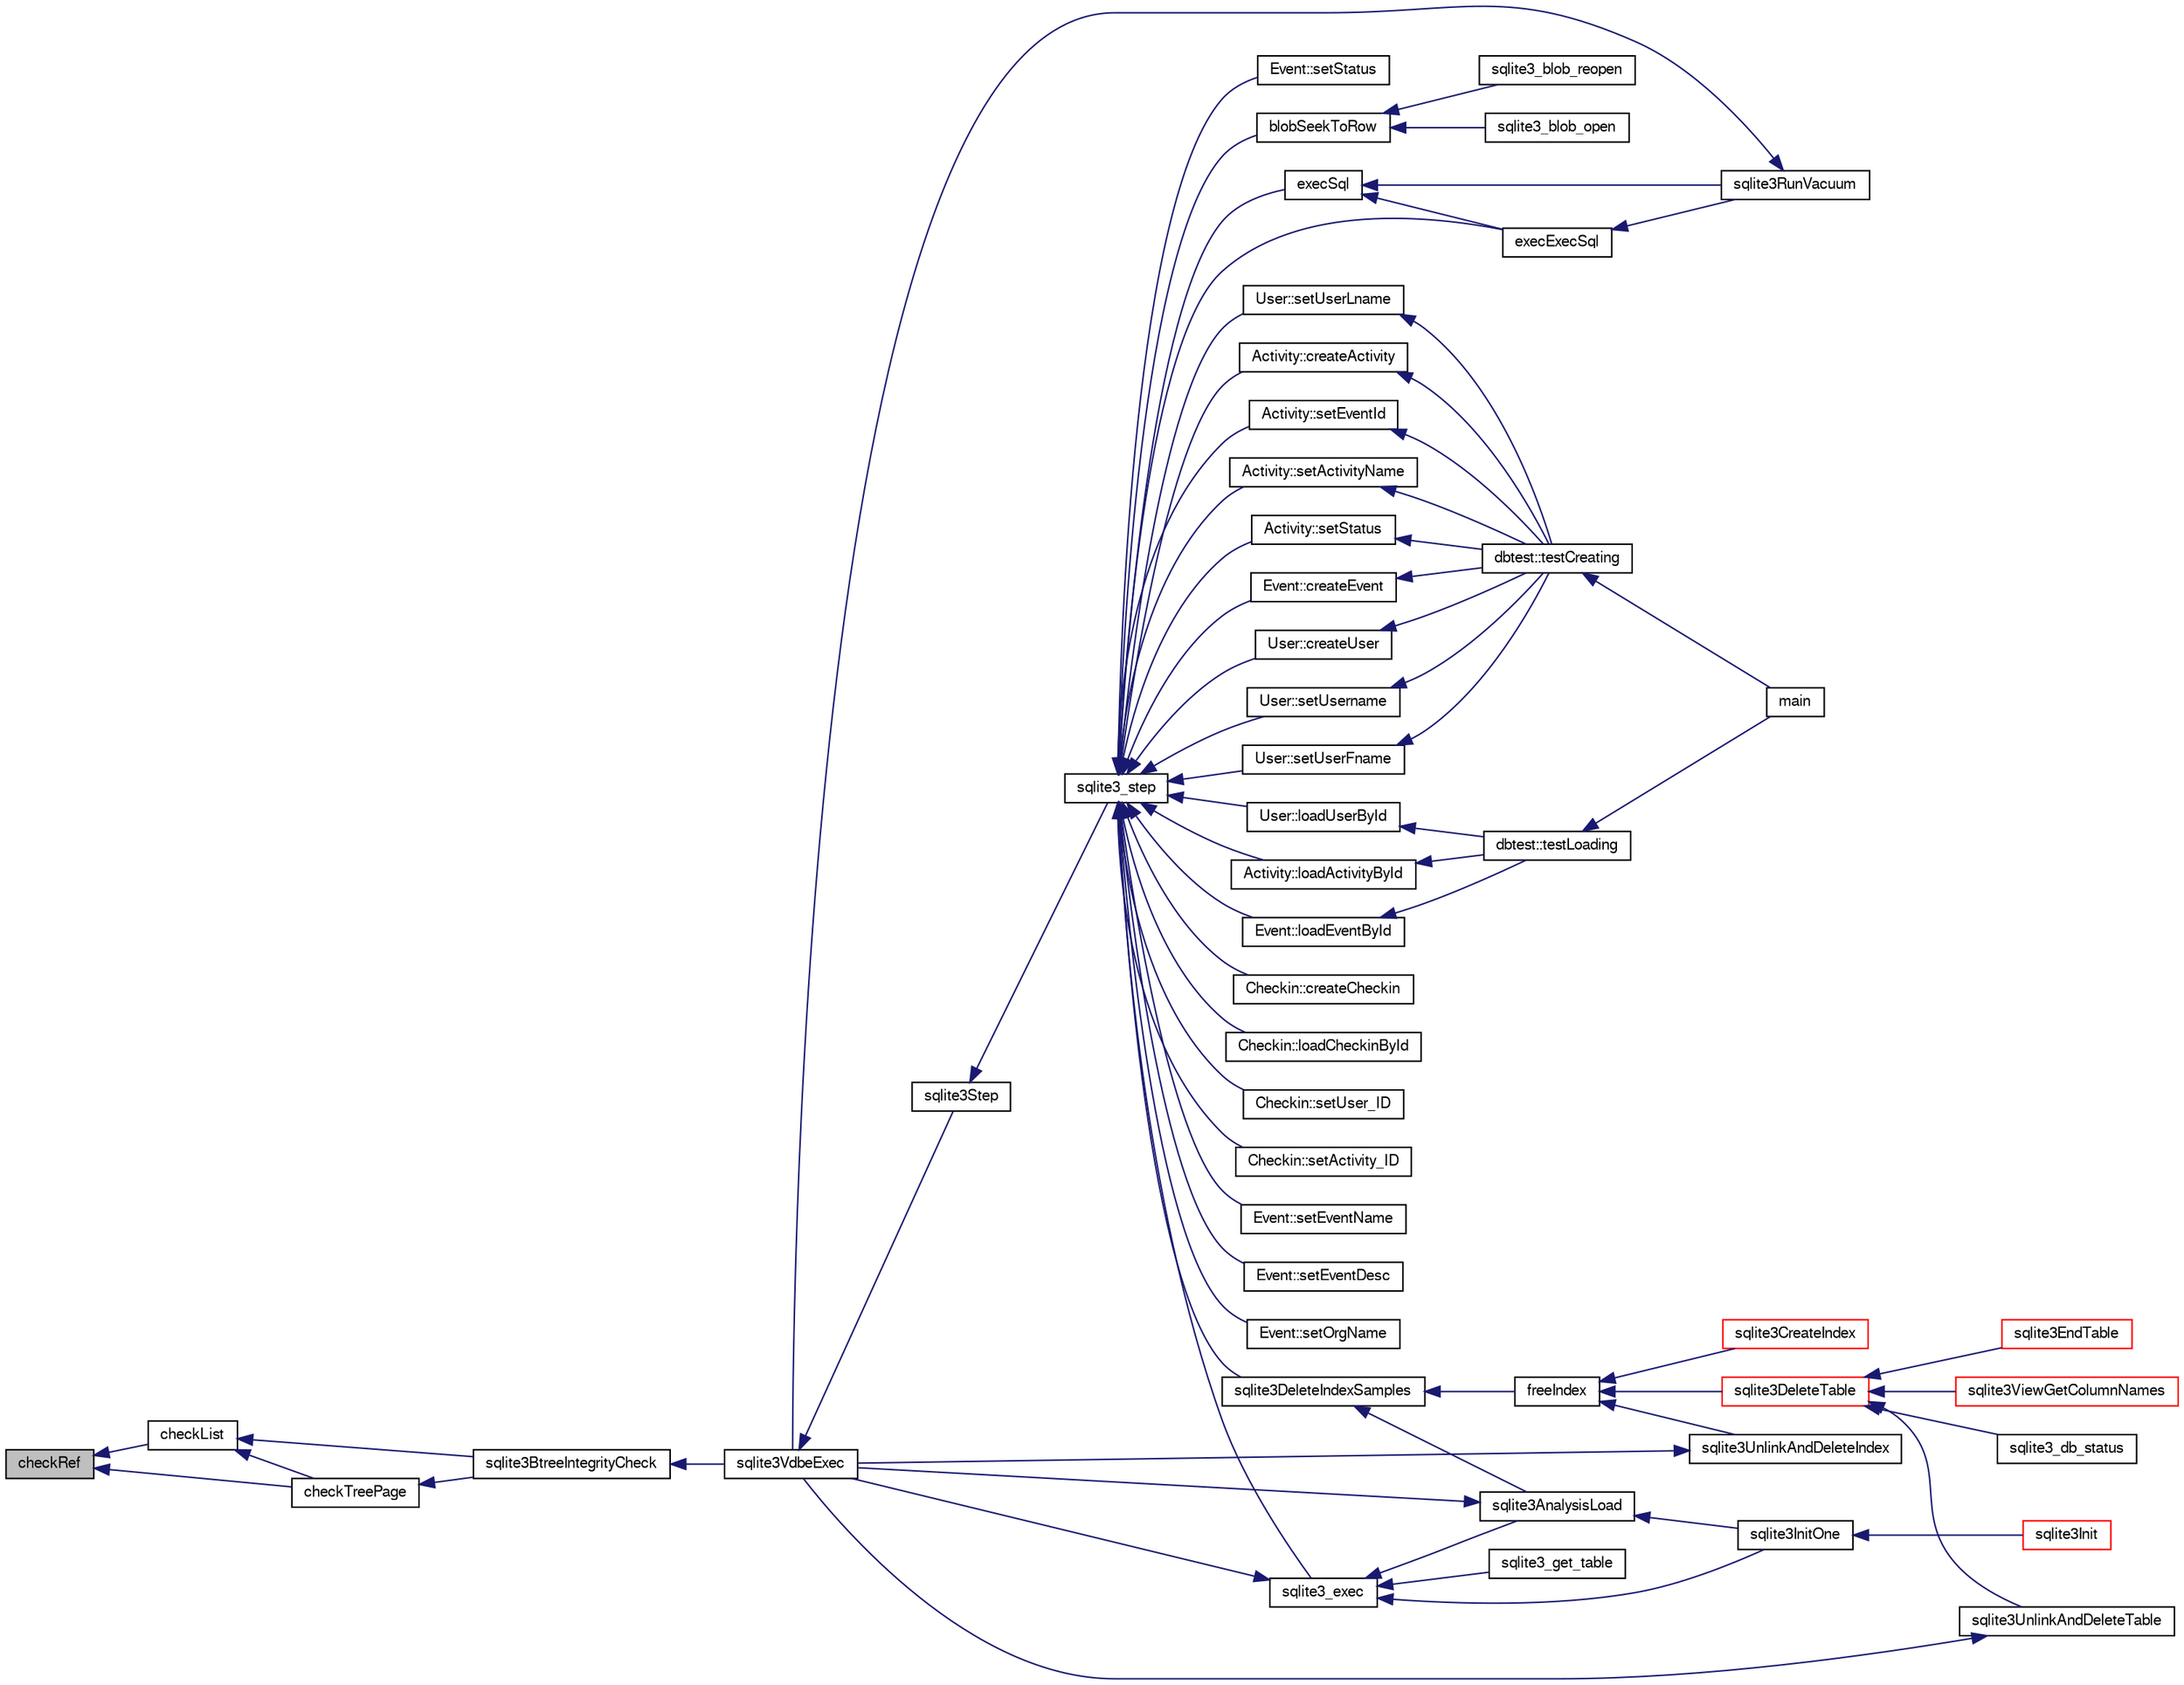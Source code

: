 digraph "checkRef"
{
  edge [fontname="FreeSans",fontsize="10",labelfontname="FreeSans",labelfontsize="10"];
  node [fontname="FreeSans",fontsize="10",shape=record];
  rankdir="LR";
  Node41865 [label="checkRef",height=0.2,width=0.4,color="black", fillcolor="grey75", style="filled", fontcolor="black"];
  Node41865 -> Node41866 [dir="back",color="midnightblue",fontsize="10",style="solid",fontname="FreeSans"];
  Node41866 [label="checkList",height=0.2,width=0.4,color="black", fillcolor="white", style="filled",URL="$sqlite3_8c.html#a7c888a9a7f402383d462ddef0e59f52e"];
  Node41866 -> Node41867 [dir="back",color="midnightblue",fontsize="10",style="solid",fontname="FreeSans"];
  Node41867 [label="checkTreePage",height=0.2,width=0.4,color="black", fillcolor="white", style="filled",URL="$sqlite3_8c.html#a0bdac89d12e5ac328d260ae8259777b2"];
  Node41867 -> Node41868 [dir="back",color="midnightblue",fontsize="10",style="solid",fontname="FreeSans"];
  Node41868 [label="sqlite3BtreeIntegrityCheck",height=0.2,width=0.4,color="black", fillcolor="white", style="filled",URL="$sqlite3_8c.html#aa00011902d9e5ba26452d147c43fa1d8"];
  Node41868 -> Node41869 [dir="back",color="midnightblue",fontsize="10",style="solid",fontname="FreeSans"];
  Node41869 [label="sqlite3VdbeExec",height=0.2,width=0.4,color="black", fillcolor="white", style="filled",URL="$sqlite3_8c.html#a8ce40a614bdc56719c4d642b1e4dfb21"];
  Node41869 -> Node41870 [dir="back",color="midnightblue",fontsize="10",style="solid",fontname="FreeSans"];
  Node41870 [label="sqlite3Step",height=0.2,width=0.4,color="black", fillcolor="white", style="filled",URL="$sqlite3_8c.html#a3f2872e873e2758a4beedad1d5113554"];
  Node41870 -> Node41871 [dir="back",color="midnightblue",fontsize="10",style="solid",fontname="FreeSans"];
  Node41871 [label="sqlite3_step",height=0.2,width=0.4,color="black", fillcolor="white", style="filled",URL="$sqlite3_8h.html#ac1e491ce36b7471eb28387f7d3c74334"];
  Node41871 -> Node41872 [dir="back",color="midnightblue",fontsize="10",style="solid",fontname="FreeSans"];
  Node41872 [label="Activity::createActivity",height=0.2,width=0.4,color="black", fillcolor="white", style="filled",URL="$classActivity.html#a813cc5e52c14ab49b39014c134e3425b"];
  Node41872 -> Node41873 [dir="back",color="midnightblue",fontsize="10",style="solid",fontname="FreeSans"];
  Node41873 [label="dbtest::testCreating",height=0.2,width=0.4,color="black", fillcolor="white", style="filled",URL="$classdbtest.html#a8193e88a7df657069c8a6bd09c8243b7"];
  Node41873 -> Node41874 [dir="back",color="midnightblue",fontsize="10",style="solid",fontname="FreeSans"];
  Node41874 [label="main",height=0.2,width=0.4,color="black", fillcolor="white", style="filled",URL="$test_8cpp.html#ae66f6b31b5ad750f1fe042a706a4e3d4"];
  Node41871 -> Node41875 [dir="back",color="midnightblue",fontsize="10",style="solid",fontname="FreeSans"];
  Node41875 [label="Activity::loadActivityById",height=0.2,width=0.4,color="black", fillcolor="white", style="filled",URL="$classActivity.html#abe4ffb4f08a47212ebf9013259d9e7fd"];
  Node41875 -> Node41876 [dir="back",color="midnightblue",fontsize="10",style="solid",fontname="FreeSans"];
  Node41876 [label="dbtest::testLoading",height=0.2,width=0.4,color="black", fillcolor="white", style="filled",URL="$classdbtest.html#a6f98d82a2c8e2b9040848763504ddae1"];
  Node41876 -> Node41874 [dir="back",color="midnightblue",fontsize="10",style="solid",fontname="FreeSans"];
  Node41871 -> Node41877 [dir="back",color="midnightblue",fontsize="10",style="solid",fontname="FreeSans"];
  Node41877 [label="Activity::setEventId",height=0.2,width=0.4,color="black", fillcolor="white", style="filled",URL="$classActivity.html#adb1d0fd0d08f473e068f0a4086bfa9ca"];
  Node41877 -> Node41873 [dir="back",color="midnightblue",fontsize="10",style="solid",fontname="FreeSans"];
  Node41871 -> Node41878 [dir="back",color="midnightblue",fontsize="10",style="solid",fontname="FreeSans"];
  Node41878 [label="Activity::setActivityName",height=0.2,width=0.4,color="black", fillcolor="white", style="filled",URL="$classActivity.html#a62dc3737b33915a36086f9dd26d16a81"];
  Node41878 -> Node41873 [dir="back",color="midnightblue",fontsize="10",style="solid",fontname="FreeSans"];
  Node41871 -> Node41879 [dir="back",color="midnightblue",fontsize="10",style="solid",fontname="FreeSans"];
  Node41879 [label="Activity::setStatus",height=0.2,width=0.4,color="black", fillcolor="white", style="filled",URL="$classActivity.html#af618135a7738f4d2a7ee147a8ef912ea"];
  Node41879 -> Node41873 [dir="back",color="midnightblue",fontsize="10",style="solid",fontname="FreeSans"];
  Node41871 -> Node41880 [dir="back",color="midnightblue",fontsize="10",style="solid",fontname="FreeSans"];
  Node41880 [label="Checkin::createCheckin",height=0.2,width=0.4,color="black", fillcolor="white", style="filled",URL="$classCheckin.html#a4e40acdf7fff0e607f6de4f24f3a163c"];
  Node41871 -> Node41881 [dir="back",color="midnightblue",fontsize="10",style="solid",fontname="FreeSans"];
  Node41881 [label="Checkin::loadCheckinById",height=0.2,width=0.4,color="black", fillcolor="white", style="filled",URL="$classCheckin.html#a3461f70ea6c68475225f2a07f78a21e0"];
  Node41871 -> Node41882 [dir="back",color="midnightblue",fontsize="10",style="solid",fontname="FreeSans"];
  Node41882 [label="Checkin::setUser_ID",height=0.2,width=0.4,color="black", fillcolor="white", style="filled",URL="$classCheckin.html#a76ab640f4f912876dbebf183db5359c6"];
  Node41871 -> Node41883 [dir="back",color="midnightblue",fontsize="10",style="solid",fontname="FreeSans"];
  Node41883 [label="Checkin::setActivity_ID",height=0.2,width=0.4,color="black", fillcolor="white", style="filled",URL="$classCheckin.html#ab2ff3ec2604ec73a42af25874a00b232"];
  Node41871 -> Node41884 [dir="back",color="midnightblue",fontsize="10",style="solid",fontname="FreeSans"];
  Node41884 [label="Event::createEvent",height=0.2,width=0.4,color="black", fillcolor="white", style="filled",URL="$classEvent.html#a77adb9f4a46ffb32c2d931f0691f5903"];
  Node41884 -> Node41873 [dir="back",color="midnightblue",fontsize="10",style="solid",fontname="FreeSans"];
  Node41871 -> Node41885 [dir="back",color="midnightblue",fontsize="10",style="solid",fontname="FreeSans"];
  Node41885 [label="Event::loadEventById",height=0.2,width=0.4,color="black", fillcolor="white", style="filled",URL="$classEvent.html#afa66cea33f722dbeecb69cc98fdea055"];
  Node41885 -> Node41876 [dir="back",color="midnightblue",fontsize="10",style="solid",fontname="FreeSans"];
  Node41871 -> Node41886 [dir="back",color="midnightblue",fontsize="10",style="solid",fontname="FreeSans"];
  Node41886 [label="Event::setEventName",height=0.2,width=0.4,color="black", fillcolor="white", style="filled",URL="$classEvent.html#a10596b6ca077df05184e30d62b08729d"];
  Node41871 -> Node41887 [dir="back",color="midnightblue",fontsize="10",style="solid",fontname="FreeSans"];
  Node41887 [label="Event::setEventDesc",height=0.2,width=0.4,color="black", fillcolor="white", style="filled",URL="$classEvent.html#ae36b8377dcae792f1c5c4726024c981b"];
  Node41871 -> Node41888 [dir="back",color="midnightblue",fontsize="10",style="solid",fontname="FreeSans"];
  Node41888 [label="Event::setOrgName",height=0.2,width=0.4,color="black", fillcolor="white", style="filled",URL="$classEvent.html#a19aac0f776bd764563a54977656cf680"];
  Node41871 -> Node41889 [dir="back",color="midnightblue",fontsize="10",style="solid",fontname="FreeSans"];
  Node41889 [label="Event::setStatus",height=0.2,width=0.4,color="black", fillcolor="white", style="filled",URL="$classEvent.html#ab0a6b9285af0f4172eb841e2b80f8972"];
  Node41871 -> Node41890 [dir="back",color="midnightblue",fontsize="10",style="solid",fontname="FreeSans"];
  Node41890 [label="blobSeekToRow",height=0.2,width=0.4,color="black", fillcolor="white", style="filled",URL="$sqlite3_8c.html#afff57e13332b98c8a44a7cebe38962ab"];
  Node41890 -> Node41891 [dir="back",color="midnightblue",fontsize="10",style="solid",fontname="FreeSans"];
  Node41891 [label="sqlite3_blob_open",height=0.2,width=0.4,color="black", fillcolor="white", style="filled",URL="$sqlite3_8h.html#adb8ad839a5bdd62a43785132bc7dd518"];
  Node41890 -> Node41892 [dir="back",color="midnightblue",fontsize="10",style="solid",fontname="FreeSans"];
  Node41892 [label="sqlite3_blob_reopen",height=0.2,width=0.4,color="black", fillcolor="white", style="filled",URL="$sqlite3_8h.html#abc77c24fdc0150138490359a94360f7e"];
  Node41871 -> Node41893 [dir="back",color="midnightblue",fontsize="10",style="solid",fontname="FreeSans"];
  Node41893 [label="sqlite3DeleteIndexSamples",height=0.2,width=0.4,color="black", fillcolor="white", style="filled",URL="$sqlite3_8c.html#aaeda0302fbf61397ec009f65bed047ef"];
  Node41893 -> Node41894 [dir="back",color="midnightblue",fontsize="10",style="solid",fontname="FreeSans"];
  Node41894 [label="sqlite3AnalysisLoad",height=0.2,width=0.4,color="black", fillcolor="white", style="filled",URL="$sqlite3_8c.html#a48a2301c27e1d3d68708b9b8761b5a01"];
  Node41894 -> Node41869 [dir="back",color="midnightblue",fontsize="10",style="solid",fontname="FreeSans"];
  Node41894 -> Node41895 [dir="back",color="midnightblue",fontsize="10",style="solid",fontname="FreeSans"];
  Node41895 [label="sqlite3InitOne",height=0.2,width=0.4,color="black", fillcolor="white", style="filled",URL="$sqlite3_8c.html#ac4318b25df65269906b0379251fe9b85"];
  Node41895 -> Node41896 [dir="back",color="midnightblue",fontsize="10",style="solid",fontname="FreeSans"];
  Node41896 [label="sqlite3Init",height=0.2,width=0.4,color="red", fillcolor="white", style="filled",URL="$sqlite3_8c.html#aed74e3dc765631a833f522f425ff5a48"];
  Node41893 -> Node41996 [dir="back",color="midnightblue",fontsize="10",style="solid",fontname="FreeSans"];
  Node41996 [label="freeIndex",height=0.2,width=0.4,color="black", fillcolor="white", style="filled",URL="$sqlite3_8c.html#a00907c99c18d5bcb9d0b38c077146c31"];
  Node41996 -> Node41997 [dir="back",color="midnightblue",fontsize="10",style="solid",fontname="FreeSans"];
  Node41997 [label="sqlite3UnlinkAndDeleteIndex",height=0.2,width=0.4,color="black", fillcolor="white", style="filled",URL="$sqlite3_8c.html#a889f2dcb438c56db37a6d61e9f25e244"];
  Node41997 -> Node41869 [dir="back",color="midnightblue",fontsize="10",style="solid",fontname="FreeSans"];
  Node41996 -> Node41998 [dir="back",color="midnightblue",fontsize="10",style="solid",fontname="FreeSans"];
  Node41998 [label="sqlite3DeleteTable",height=0.2,width=0.4,color="red", fillcolor="white", style="filled",URL="$sqlite3_8c.html#a7fd3d507375a381a3807f92735318973"];
  Node41998 -> Node41999 [dir="back",color="midnightblue",fontsize="10",style="solid",fontname="FreeSans"];
  Node41999 [label="sqlite3_db_status",height=0.2,width=0.4,color="black", fillcolor="white", style="filled",URL="$sqlite3_8h.html#ab64e8333313ee2e44116842711818940"];
  Node41998 -> Node42000 [dir="back",color="midnightblue",fontsize="10",style="solid",fontname="FreeSans"];
  Node42000 [label="sqlite3UnlinkAndDeleteTable",height=0.2,width=0.4,color="black", fillcolor="white", style="filled",URL="$sqlite3_8c.html#a9733677716a49de464f86fff164e9a1b"];
  Node42000 -> Node41869 [dir="back",color="midnightblue",fontsize="10",style="solid",fontname="FreeSans"];
  Node41998 -> Node41911 [dir="back",color="midnightblue",fontsize="10",style="solid",fontname="FreeSans"];
  Node41911 [label="sqlite3EndTable",height=0.2,width=0.4,color="red", fillcolor="white", style="filled",URL="$sqlite3_8c.html#a7b5f2c66c0f0b6f819d970ca389768b0"];
  Node41998 -> Node41946 [dir="back",color="midnightblue",fontsize="10",style="solid",fontname="FreeSans"];
  Node41946 [label="sqlite3ViewGetColumnNames",height=0.2,width=0.4,color="red", fillcolor="white", style="filled",URL="$sqlite3_8c.html#aebc7cd8d9e2bd174ae0a60363d3f6ce8"];
  Node41996 -> Node41908 [dir="back",color="midnightblue",fontsize="10",style="solid",fontname="FreeSans"];
  Node41908 [label="sqlite3CreateIndex",height=0.2,width=0.4,color="red", fillcolor="white", style="filled",URL="$sqlite3_8c.html#a8dbe5e590ab6c58a8c45f34f7c81e825"];
  Node41871 -> Node42062 [dir="back",color="midnightblue",fontsize="10",style="solid",fontname="FreeSans"];
  Node42062 [label="sqlite3_exec",height=0.2,width=0.4,color="black", fillcolor="white", style="filled",URL="$sqlite3_8h.html#a97487ec8150e0bcc8fa392ab8f0e24db"];
  Node42062 -> Node41869 [dir="back",color="midnightblue",fontsize="10",style="solid",fontname="FreeSans"];
  Node42062 -> Node41894 [dir="back",color="midnightblue",fontsize="10",style="solid",fontname="FreeSans"];
  Node42062 -> Node41895 [dir="back",color="midnightblue",fontsize="10",style="solid",fontname="FreeSans"];
  Node42062 -> Node42063 [dir="back",color="midnightblue",fontsize="10",style="solid",fontname="FreeSans"];
  Node42063 [label="sqlite3_get_table",height=0.2,width=0.4,color="black", fillcolor="white", style="filled",URL="$sqlite3_8h.html#a5effeac4e12df57beaa35c5be1f61579"];
  Node41871 -> Node42053 [dir="back",color="midnightblue",fontsize="10",style="solid",fontname="FreeSans"];
  Node42053 [label="execSql",height=0.2,width=0.4,color="black", fillcolor="white", style="filled",URL="$sqlite3_8c.html#a7d16651b98a110662f4c265eff0246cb"];
  Node42053 -> Node42054 [dir="back",color="midnightblue",fontsize="10",style="solid",fontname="FreeSans"];
  Node42054 [label="execExecSql",height=0.2,width=0.4,color="black", fillcolor="white", style="filled",URL="$sqlite3_8c.html#ac1be09a6c047f21133d16378d301e0d4"];
  Node42054 -> Node42055 [dir="back",color="midnightblue",fontsize="10",style="solid",fontname="FreeSans"];
  Node42055 [label="sqlite3RunVacuum",height=0.2,width=0.4,color="black", fillcolor="white", style="filled",URL="$sqlite3_8c.html#a5e83ddc7b3e7e8e79ad5d1fc92de1d2f"];
  Node42055 -> Node41869 [dir="back",color="midnightblue",fontsize="10",style="solid",fontname="FreeSans"];
  Node42053 -> Node42055 [dir="back",color="midnightblue",fontsize="10",style="solid",fontname="FreeSans"];
  Node41871 -> Node42054 [dir="back",color="midnightblue",fontsize="10",style="solid",fontname="FreeSans"];
  Node41871 -> Node42056 [dir="back",color="midnightblue",fontsize="10",style="solid",fontname="FreeSans"];
  Node42056 [label="User::createUser",height=0.2,width=0.4,color="black", fillcolor="white", style="filled",URL="$classUser.html#a22ed673939e8cc0a136130b809bba513"];
  Node42056 -> Node41873 [dir="back",color="midnightblue",fontsize="10",style="solid",fontname="FreeSans"];
  Node41871 -> Node42057 [dir="back",color="midnightblue",fontsize="10",style="solid",fontname="FreeSans"];
  Node42057 [label="User::loadUserById",height=0.2,width=0.4,color="black", fillcolor="white", style="filled",URL="$classUser.html#a863377665b7fb83c5547dcf9727f5092"];
  Node42057 -> Node41876 [dir="back",color="midnightblue",fontsize="10",style="solid",fontname="FreeSans"];
  Node41871 -> Node42058 [dir="back",color="midnightblue",fontsize="10",style="solid",fontname="FreeSans"];
  Node42058 [label="User::setUsername",height=0.2,width=0.4,color="black", fillcolor="white", style="filled",URL="$classUser.html#aa0497022a136cb78de785b0a39ae60b1"];
  Node42058 -> Node41873 [dir="back",color="midnightblue",fontsize="10",style="solid",fontname="FreeSans"];
  Node41871 -> Node42059 [dir="back",color="midnightblue",fontsize="10",style="solid",fontname="FreeSans"];
  Node42059 [label="User::setUserFname",height=0.2,width=0.4,color="black", fillcolor="white", style="filled",URL="$classUser.html#a72657eb55cd0ca437b4841a43f19912f"];
  Node42059 -> Node41873 [dir="back",color="midnightblue",fontsize="10",style="solid",fontname="FreeSans"];
  Node41871 -> Node42060 [dir="back",color="midnightblue",fontsize="10",style="solid",fontname="FreeSans"];
  Node42060 [label="User::setUserLname",height=0.2,width=0.4,color="black", fillcolor="white", style="filled",URL="$classUser.html#aa25973387e5afe1aa6f60dd6545e33b5"];
  Node42060 -> Node41873 [dir="back",color="midnightblue",fontsize="10",style="solid",fontname="FreeSans"];
  Node41866 -> Node41868 [dir="back",color="midnightblue",fontsize="10",style="solid",fontname="FreeSans"];
  Node41865 -> Node41867 [dir="back",color="midnightblue",fontsize="10",style="solid",fontname="FreeSans"];
}
